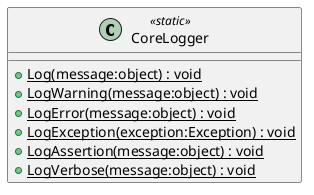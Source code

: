 @startuml
class CoreLogger <<static>> {
    + {static} Log(message:object) : void
    + {static} LogWarning(message:object) : void
    + {static} LogError(message:object) : void
    + {static} LogException(exception:Exception) : void
    + {static} LogAssertion(message:object) : void
    + {static} LogVerbose(message:object) : void
}
@enduml
